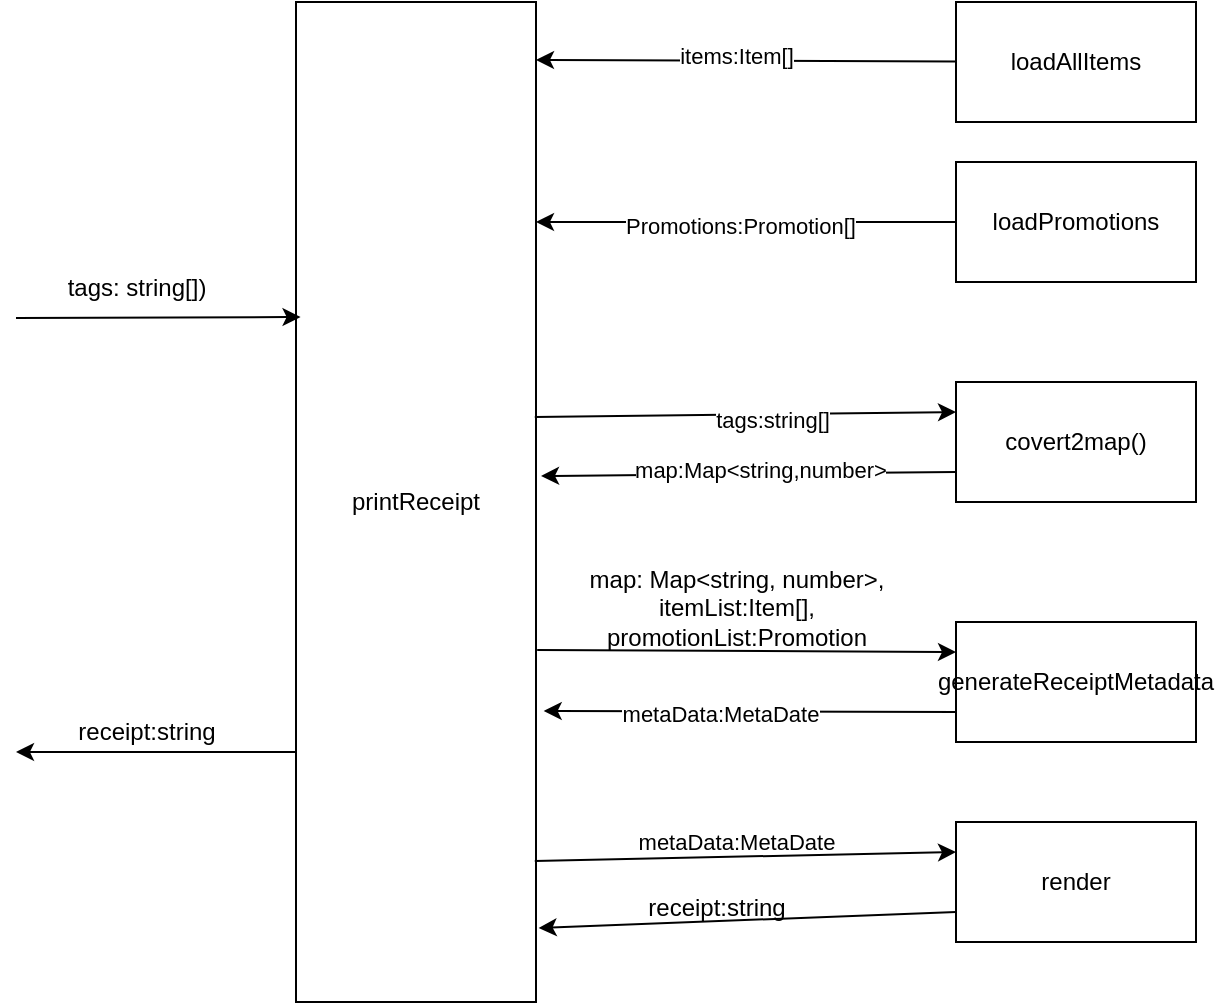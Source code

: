 <mxfile version="24.6.4" type="device">
  <diagram name="Page-1" id="86nLLmi3H7Eno687q7wP">
    <mxGraphModel dx="840" dy="574" grid="1" gridSize="10" guides="1" tooltips="1" connect="1" arrows="1" fold="1" page="1" pageScale="1" pageWidth="850" pageHeight="1100" math="0" shadow="0">
      <root>
        <mxCell id="0" />
        <mxCell id="1" parent="0" />
        <mxCell id="VSfRF-m7uqwQBci3_EQt-2" value="printReceipt" style="rounded=0;whiteSpace=wrap;html=1;" vertex="1" parent="1">
          <mxGeometry x="240" y="130" width="120" height="500" as="geometry" />
        </mxCell>
        <mxCell id="VSfRF-m7uqwQBci3_EQt-4" value="loadAllItems" style="rounded=0;whiteSpace=wrap;html=1;" vertex="1" parent="1">
          <mxGeometry x="570" y="130" width="120" height="60" as="geometry" />
        </mxCell>
        <mxCell id="VSfRF-m7uqwQBci3_EQt-5" value="loadPromotions" style="rounded=0;whiteSpace=wrap;html=1;" vertex="1" parent="1">
          <mxGeometry x="570" y="210" width="120" height="60" as="geometry" />
        </mxCell>
        <mxCell id="VSfRF-m7uqwQBci3_EQt-6" value="" style="endArrow=classic;html=1;rounded=0;entryX=0.019;entryY=0.315;entryDx=0;entryDy=0;entryPerimeter=0;" edge="1" parent="1" target="VSfRF-m7uqwQBci3_EQt-2">
          <mxGeometry width="50" height="50" relative="1" as="geometry">
            <mxPoint x="100" y="288" as="sourcePoint" />
            <mxPoint x="450" y="350" as="targetPoint" />
          </mxGeometry>
        </mxCell>
        <mxCell id="VSfRF-m7uqwQBci3_EQt-8" value="covert2map()" style="rounded=0;whiteSpace=wrap;html=1;" vertex="1" parent="1">
          <mxGeometry x="570" y="320" width="120" height="60" as="geometry" />
        </mxCell>
        <mxCell id="VSfRF-m7uqwQBci3_EQt-9" value="generateReceiptMetadata" style="rounded=0;whiteSpace=wrap;html=1;" vertex="1" parent="1">
          <mxGeometry x="570" y="440" width="120" height="60" as="geometry" />
        </mxCell>
        <mxCell id="VSfRF-m7uqwQBci3_EQt-10" value="render" style="rounded=0;whiteSpace=wrap;html=1;" vertex="1" parent="1">
          <mxGeometry x="570" y="540" width="120" height="60" as="geometry" />
        </mxCell>
        <mxCell id="VSfRF-m7uqwQBci3_EQt-12" style="rounded=0;orthogonalLoop=1;jettySize=auto;html=1;exitX=0;exitY=0.5;exitDx=0;exitDy=0;" edge="1" parent="1" source="VSfRF-m7uqwQBci3_EQt-5">
          <mxGeometry relative="1" as="geometry">
            <mxPoint x="451" y="257.871" as="sourcePoint" />
            <mxPoint x="360" y="240" as="targetPoint" />
          </mxGeometry>
        </mxCell>
        <mxCell id="VSfRF-m7uqwQBci3_EQt-14" value="Promotions:Promotion[]" style="edgeLabel;html=1;align=center;verticalAlign=middle;resizable=0;points=[];" vertex="1" connectable="0" parent="VSfRF-m7uqwQBci3_EQt-12">
          <mxGeometry x="0.031" y="2" relative="1" as="geometry">
            <mxPoint as="offset" />
          </mxGeometry>
        </mxCell>
        <mxCell id="VSfRF-m7uqwQBci3_EQt-19" style="rounded=0;orthogonalLoop=1;jettySize=auto;html=1;" edge="1" parent="1" source="VSfRF-m7uqwQBci3_EQt-4">
          <mxGeometry relative="1" as="geometry">
            <mxPoint x="360" y="159" as="targetPoint" />
          </mxGeometry>
        </mxCell>
        <mxCell id="VSfRF-m7uqwQBci3_EQt-21" value="items:Item[]" style="edgeLabel;html=1;align=center;verticalAlign=middle;resizable=0;points=[];" vertex="1" connectable="0" parent="VSfRF-m7uqwQBci3_EQt-19">
          <mxGeometry x="0.046" y="-3" relative="1" as="geometry">
            <mxPoint as="offset" />
          </mxGeometry>
        </mxCell>
        <mxCell id="VSfRF-m7uqwQBci3_EQt-25" value="" style="endArrow=classic;html=1;rounded=0;exitX=0.995;exitY=0.415;exitDx=0;exitDy=0;exitPerimeter=0;entryX=0;entryY=0.25;entryDx=0;entryDy=0;" edge="1" parent="1" source="VSfRF-m7uqwQBci3_EQt-2" target="VSfRF-m7uqwQBci3_EQt-8">
          <mxGeometry width="50" height="50" relative="1" as="geometry">
            <mxPoint x="400" y="390" as="sourcePoint" />
            <mxPoint x="450" y="340" as="targetPoint" />
          </mxGeometry>
        </mxCell>
        <mxCell id="VSfRF-m7uqwQBci3_EQt-27" value="tags:string[]" style="edgeLabel;html=1;align=center;verticalAlign=middle;resizable=0;points=[];" vertex="1" connectable="0" parent="VSfRF-m7uqwQBci3_EQt-25">
          <mxGeometry x="0.124" y="-3" relative="1" as="geometry">
            <mxPoint as="offset" />
          </mxGeometry>
        </mxCell>
        <mxCell id="VSfRF-m7uqwQBci3_EQt-28" style="rounded=0;orthogonalLoop=1;jettySize=auto;html=1;entryX=1.021;entryY=0.474;entryDx=0;entryDy=0;entryPerimeter=0;exitX=0;exitY=0.75;exitDx=0;exitDy=0;" edge="1" parent="1" source="VSfRF-m7uqwQBci3_EQt-8" target="VSfRF-m7uqwQBci3_EQt-2">
          <mxGeometry relative="1" as="geometry" />
        </mxCell>
        <mxCell id="VSfRF-m7uqwQBci3_EQt-29" value="map:Map&amp;lt;string,number&amp;gt;" style="edgeLabel;html=1;align=center;verticalAlign=middle;resizable=0;points=[];" vertex="1" connectable="0" parent="VSfRF-m7uqwQBci3_EQt-28">
          <mxGeometry x="-0.049" y="-2" relative="1" as="geometry">
            <mxPoint as="offset" />
          </mxGeometry>
        </mxCell>
        <mxCell id="VSfRF-m7uqwQBci3_EQt-30" value="" style="endArrow=classic;html=1;rounded=0;exitX=1.005;exitY=0.648;exitDx=0;exitDy=0;exitPerimeter=0;entryX=0;entryY=0.25;entryDx=0;entryDy=0;" edge="1" parent="1" source="VSfRF-m7uqwQBci3_EQt-2" target="VSfRF-m7uqwQBci3_EQt-9">
          <mxGeometry width="50" height="50" relative="1" as="geometry">
            <mxPoint x="400" y="390" as="sourcePoint" />
            <mxPoint x="450" y="340" as="targetPoint" />
          </mxGeometry>
        </mxCell>
        <mxCell id="VSfRF-m7uqwQBci3_EQt-31" value="map: Map&amp;lt;string, number&amp;gt;,&lt;div&gt;itemList:Item[],&lt;/div&gt;&lt;div&gt;promotionList:Promotion&lt;/div&gt;" style="text;html=1;align=center;verticalAlign=middle;resizable=0;points=[];autosize=1;strokeColor=none;fillColor=none;" vertex="1" parent="1">
          <mxGeometry x="375" y="403" width="170" height="60" as="geometry" />
        </mxCell>
        <mxCell id="VSfRF-m7uqwQBci3_EQt-32" style="rounded=0;orthogonalLoop=1;jettySize=auto;html=1;exitX=0;exitY=0.75;exitDx=0;exitDy=0;entryX=1.032;entryY=0.709;entryDx=0;entryDy=0;entryPerimeter=0;" edge="1" parent="1" source="VSfRF-m7uqwQBci3_EQt-9" target="VSfRF-m7uqwQBci3_EQt-2">
          <mxGeometry relative="1" as="geometry" />
        </mxCell>
        <mxCell id="VSfRF-m7uqwQBci3_EQt-33" value="metaData:MetaDate" style="edgeLabel;html=1;align=center;verticalAlign=middle;resizable=0;points=[];" vertex="1" connectable="0" parent="VSfRF-m7uqwQBci3_EQt-32">
          <mxGeometry x="0.143" y="1" relative="1" as="geometry">
            <mxPoint as="offset" />
          </mxGeometry>
        </mxCell>
        <mxCell id="VSfRF-m7uqwQBci3_EQt-34" value="metaData:MetaDate" style="edgeLabel;html=1;align=center;verticalAlign=middle;resizable=0;points=[];" vertex="1" connectable="0" parent="1">
          <mxGeometry x="459.998" y="550.005" as="geometry" />
        </mxCell>
        <mxCell id="VSfRF-m7uqwQBci3_EQt-35" value="" style="endArrow=classic;html=1;rounded=0;exitX=0.995;exitY=0.859;exitDx=0;exitDy=0;exitPerimeter=0;entryX=0;entryY=0.25;entryDx=0;entryDy=0;" edge="1" parent="1" source="VSfRF-m7uqwQBci3_EQt-2" target="VSfRF-m7uqwQBci3_EQt-10">
          <mxGeometry width="50" height="50" relative="1" as="geometry">
            <mxPoint x="425" y="590" as="sourcePoint" />
            <mxPoint x="475" y="540" as="targetPoint" />
          </mxGeometry>
        </mxCell>
        <mxCell id="VSfRF-m7uqwQBci3_EQt-36" style="rounded=0;orthogonalLoop=1;jettySize=auto;html=1;exitX=0;exitY=0.75;exitDx=0;exitDy=0;entryX=1.011;entryY=0.926;entryDx=0;entryDy=0;entryPerimeter=0;" edge="1" parent="1" source="VSfRF-m7uqwQBci3_EQt-10" target="VSfRF-m7uqwQBci3_EQt-2">
          <mxGeometry relative="1" as="geometry" />
        </mxCell>
        <mxCell id="VSfRF-m7uqwQBci3_EQt-37" value="receipt:string" style="text;html=1;align=center;verticalAlign=middle;resizable=0;points=[];autosize=1;strokeColor=none;fillColor=none;" vertex="1" parent="1">
          <mxGeometry x="405" y="568" width="90" height="30" as="geometry" />
        </mxCell>
        <mxCell id="VSfRF-m7uqwQBci3_EQt-38" value="" style="endArrow=classic;html=1;rounded=0;exitX=0;exitY=0.75;exitDx=0;exitDy=0;" edge="1" parent="1" source="VSfRF-m7uqwQBci3_EQt-2">
          <mxGeometry width="50" height="50" relative="1" as="geometry">
            <mxPoint x="400" y="400" as="sourcePoint" />
            <mxPoint x="100" y="505" as="targetPoint" />
          </mxGeometry>
        </mxCell>
        <mxCell id="VSfRF-m7uqwQBci3_EQt-39" value="receipt:string" style="text;html=1;align=center;verticalAlign=middle;resizable=0;points=[];autosize=1;strokeColor=none;fillColor=none;" vertex="1" parent="1">
          <mxGeometry x="120" y="480" width="90" height="30" as="geometry" />
        </mxCell>
        <mxCell id="VSfRF-m7uqwQBci3_EQt-40" value="tags: string[])" style="text;html=1;align=center;verticalAlign=middle;resizable=0;points=[];autosize=1;strokeColor=none;fillColor=none;" vertex="1" parent="1">
          <mxGeometry x="115" y="258" width="90" height="30" as="geometry" />
        </mxCell>
      </root>
    </mxGraphModel>
  </diagram>
</mxfile>
